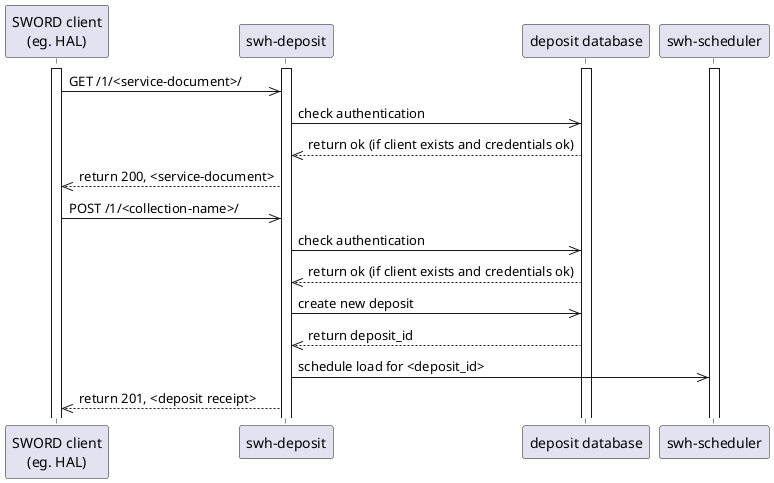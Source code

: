 @startuml
  participant CLIENT as "SWORD client\n(eg. HAL)"
  participant DEPOSIT as "swh-deposit"
  participant DEPOSIT_DATABASE as "deposit database"
  participant SCHEDULER as "swh-scheduler"

  activate CLIENT
  activate DEPOSIT
  activate DEPOSIT_DATABASE
  activate SCHEDULER

  CLIENT ->> DEPOSIT: GET /1/<service-document>/

  DEPOSIT ->> DEPOSIT_DATABASE: check authentication
  DEPOSIT_DATABASE -->> DEPOSIT: return ok (if client exists and credentials ok)

  DEPOSIT -->> CLIENT: return 200, <service-document>

  CLIENT ->> DEPOSIT: POST /1/<collection-name>/

  DEPOSIT ->> DEPOSIT_DATABASE: check authentication
  DEPOSIT_DATABASE -->> DEPOSIT: return ok (if client exists and credentials ok)

  DEPOSIT ->> DEPOSIT_DATABASE: create new deposit
  DEPOSIT_DATABASE -->> DEPOSIT: return deposit_id

  DEPOSIT ->> SCHEDULER: schedule load for <deposit_id>

  DEPOSIT -->> CLIENT: return 201, <deposit receipt>
@enduml
